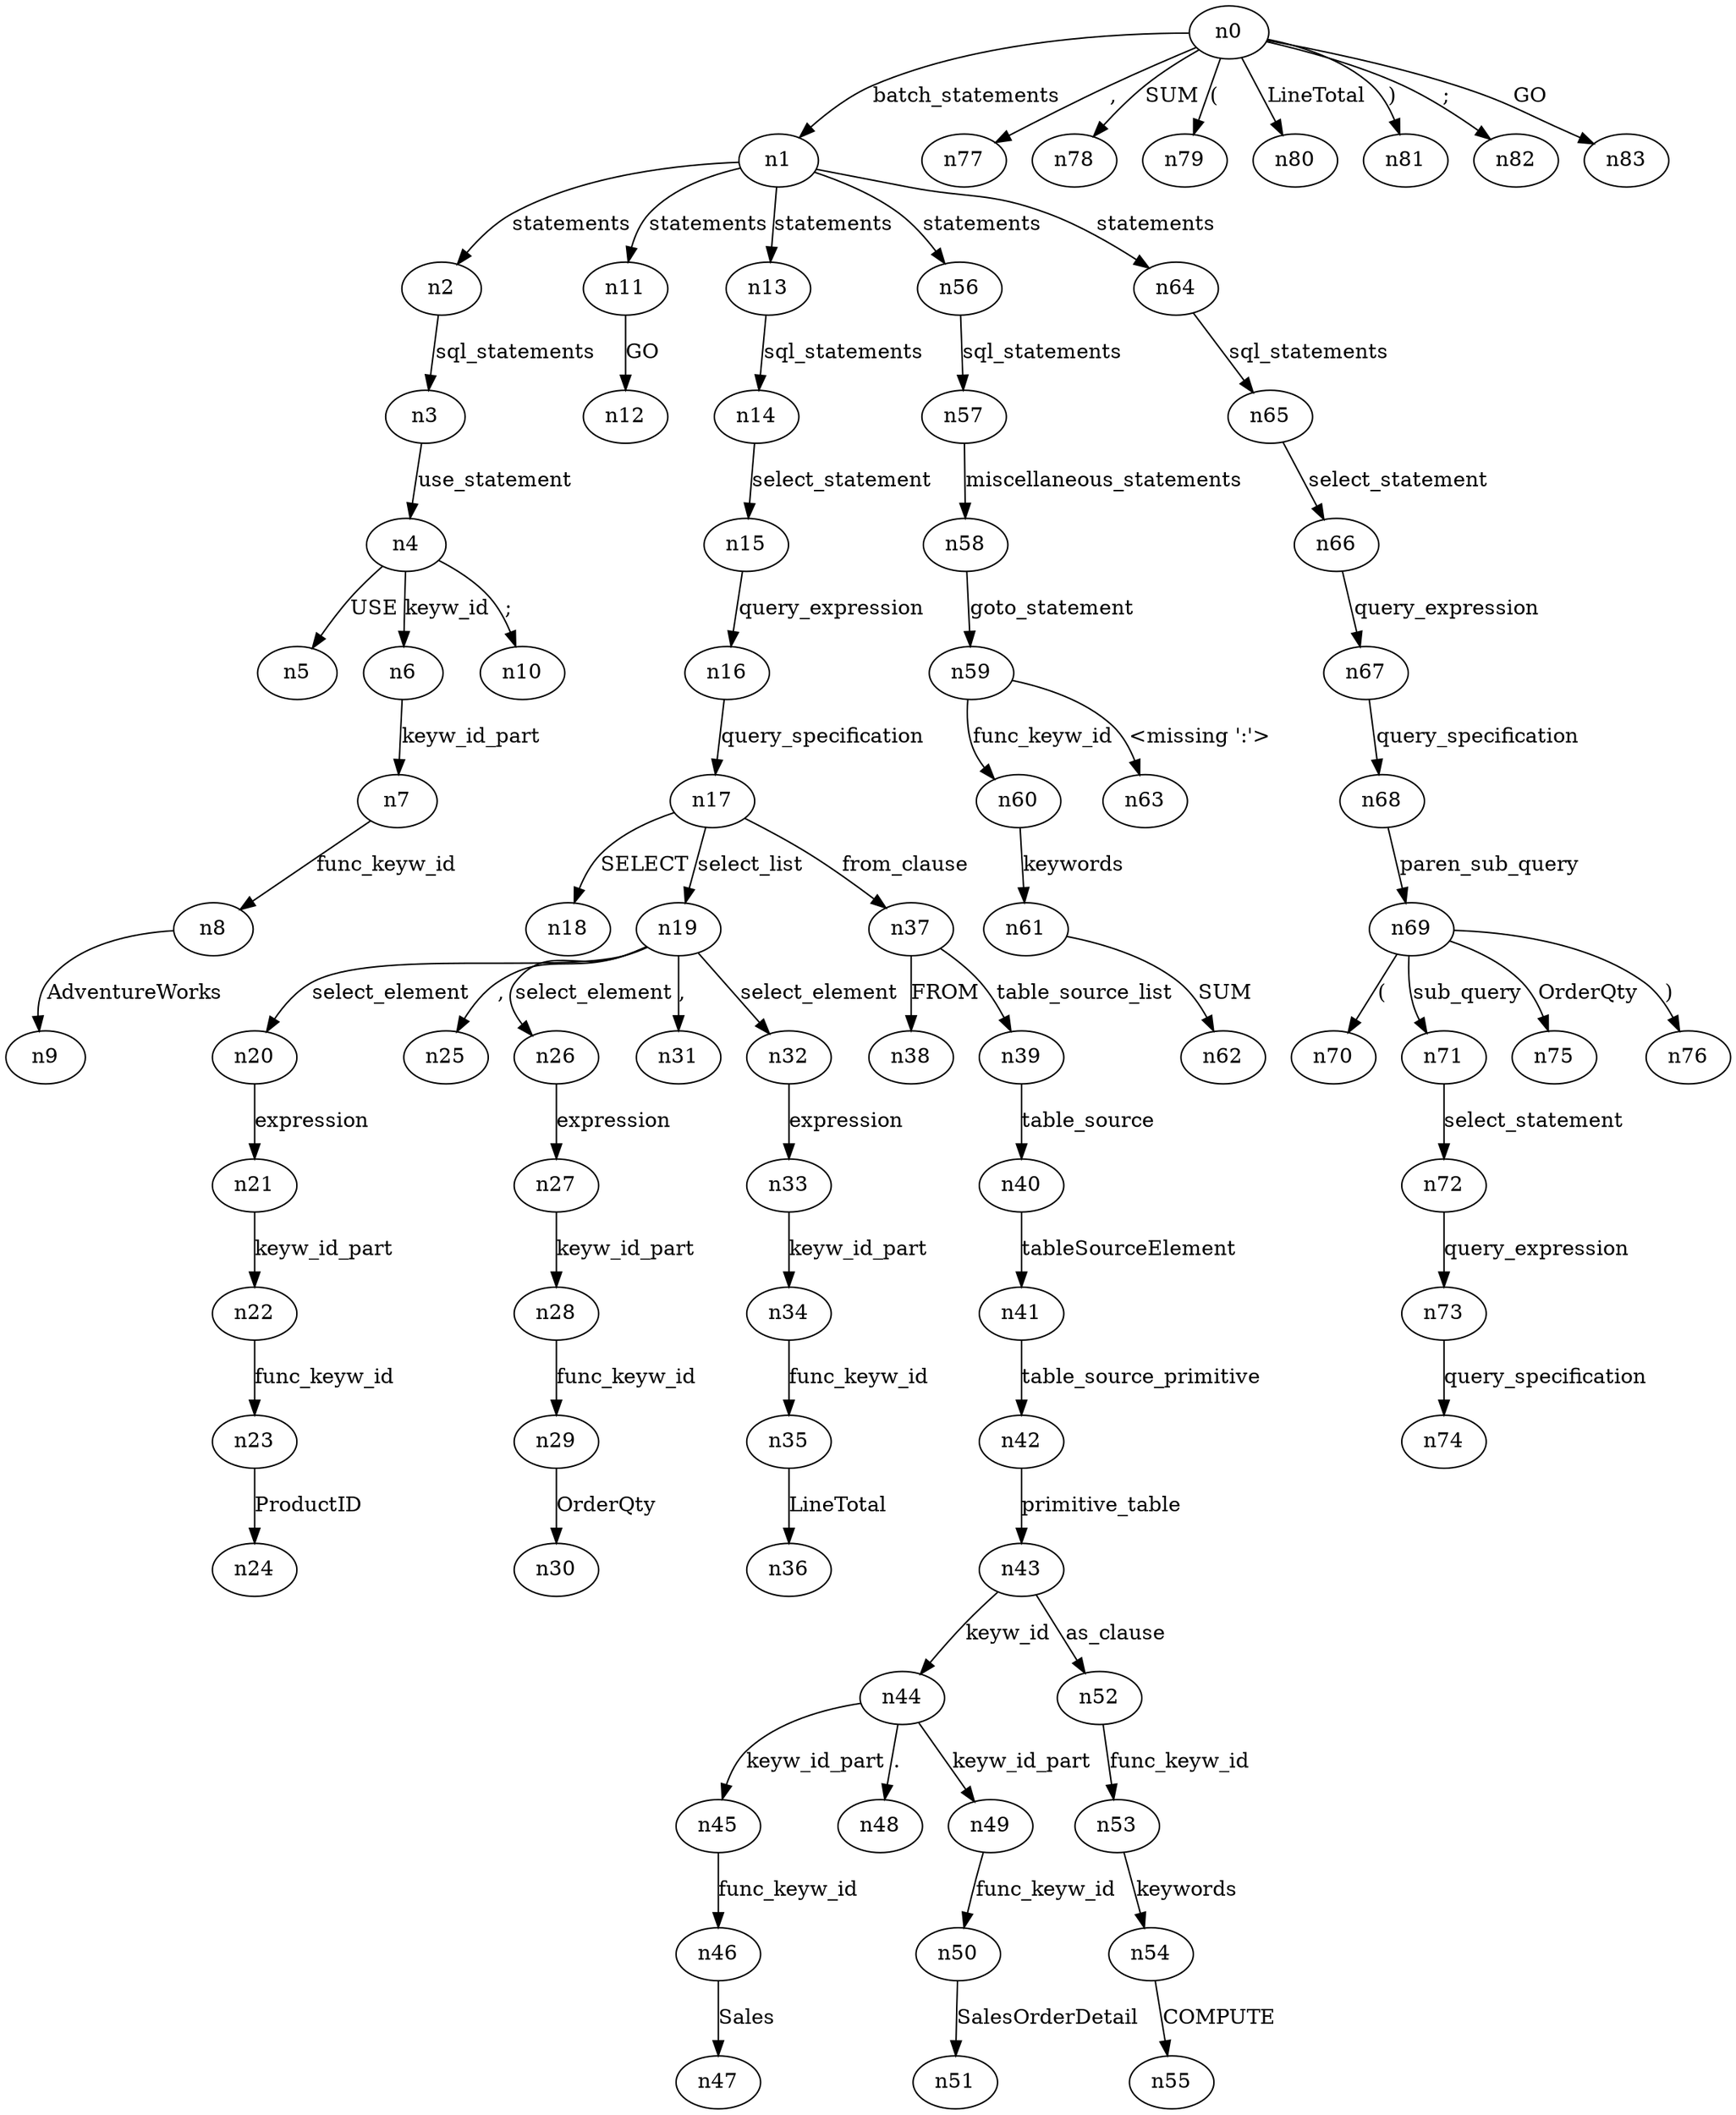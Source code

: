 digraph ParseTree {
  n0 -> n1 [label="batch_statements"];
  n1 -> n2 [label="statements"];
  n2 -> n3 [label="sql_statements"];
  n3 -> n4 [label="use_statement"];
  n4 -> n5 [label="USE"];
  n4 -> n6 [label="keyw_id"];
  n6 -> n7 [label="keyw_id_part"];
  n7 -> n8 [label="func_keyw_id"];
  n8 -> n9 [label="AdventureWorks"];
  n4 -> n10 [label=";"];
  n1 -> n11 [label="statements"];
  n11 -> n12 [label="GO"];
  n1 -> n13 [label="statements"];
  n13 -> n14 [label="sql_statements"];
  n14 -> n15 [label="select_statement"];
  n15 -> n16 [label="query_expression"];
  n16 -> n17 [label="query_specification"];
  n17 -> n18 [label="SELECT"];
  n17 -> n19 [label="select_list"];
  n19 -> n20 [label="select_element"];
  n20 -> n21 [label="expression"];
  n21 -> n22 [label="keyw_id_part"];
  n22 -> n23 [label="func_keyw_id"];
  n23 -> n24 [label="ProductID"];
  n19 -> n25 [label=","];
  n19 -> n26 [label="select_element"];
  n26 -> n27 [label="expression"];
  n27 -> n28 [label="keyw_id_part"];
  n28 -> n29 [label="func_keyw_id"];
  n29 -> n30 [label="OrderQty"];
  n19 -> n31 [label=","];
  n19 -> n32 [label="select_element"];
  n32 -> n33 [label="expression"];
  n33 -> n34 [label="keyw_id_part"];
  n34 -> n35 [label="func_keyw_id"];
  n35 -> n36 [label="LineTotal"];
  n17 -> n37 [label="from_clause"];
  n37 -> n38 [label="FROM"];
  n37 -> n39 [label="table_source_list"];
  n39 -> n40 [label="table_source"];
  n40 -> n41 [label="tableSourceElement"];
  n41 -> n42 [label="table_source_primitive"];
  n42 -> n43 [label="primitive_table"];
  n43 -> n44 [label="keyw_id"];
  n44 -> n45 [label="keyw_id_part"];
  n45 -> n46 [label="func_keyw_id"];
  n46 -> n47 [label="Sales"];
  n44 -> n48 [label="."];
  n44 -> n49 [label="keyw_id_part"];
  n49 -> n50 [label="func_keyw_id"];
  n50 -> n51 [label="SalesOrderDetail"];
  n43 -> n52 [label="as_clause"];
  n52 -> n53 [label="func_keyw_id"];
  n53 -> n54 [label="keywords"];
  n54 -> n55 [label="COMPUTE"];
  n1 -> n56 [label="statements"];
  n56 -> n57 [label="sql_statements"];
  n57 -> n58 [label="miscellaneous_statements"];
  n58 -> n59 [label="goto_statement"];
  n59 -> n60 [label="func_keyw_id"];
  n60 -> n61 [label="keywords"];
  n61 -> n62 [label="SUM"];
  n59 -> n63 [label="<missing ':'>"];
  n1 -> n64 [label="statements"];
  n64 -> n65 [label="sql_statements"];
  n65 -> n66 [label="select_statement"];
  n66 -> n67 [label="query_expression"];
  n67 -> n68 [label="query_specification"];
  n68 -> n69 [label="paren_sub_query"];
  n69 -> n70 [label="("];
  n69 -> n71 [label="sub_query"];
  n71 -> n72 [label="select_statement"];
  n72 -> n73 [label="query_expression"];
  n73 -> n74 [label="query_specification"];
  n69 -> n75 [label="OrderQty"];
  n69 -> n76 [label=")"];
  n0 -> n77 [label=","];
  n0 -> n78 [label="SUM"];
  n0 -> n79 [label="("];
  n0 -> n80 [label="LineTotal"];
  n0 -> n81 [label=")"];
  n0 -> n82 [label=";"];
  n0 -> n83 [label="GO"];
}